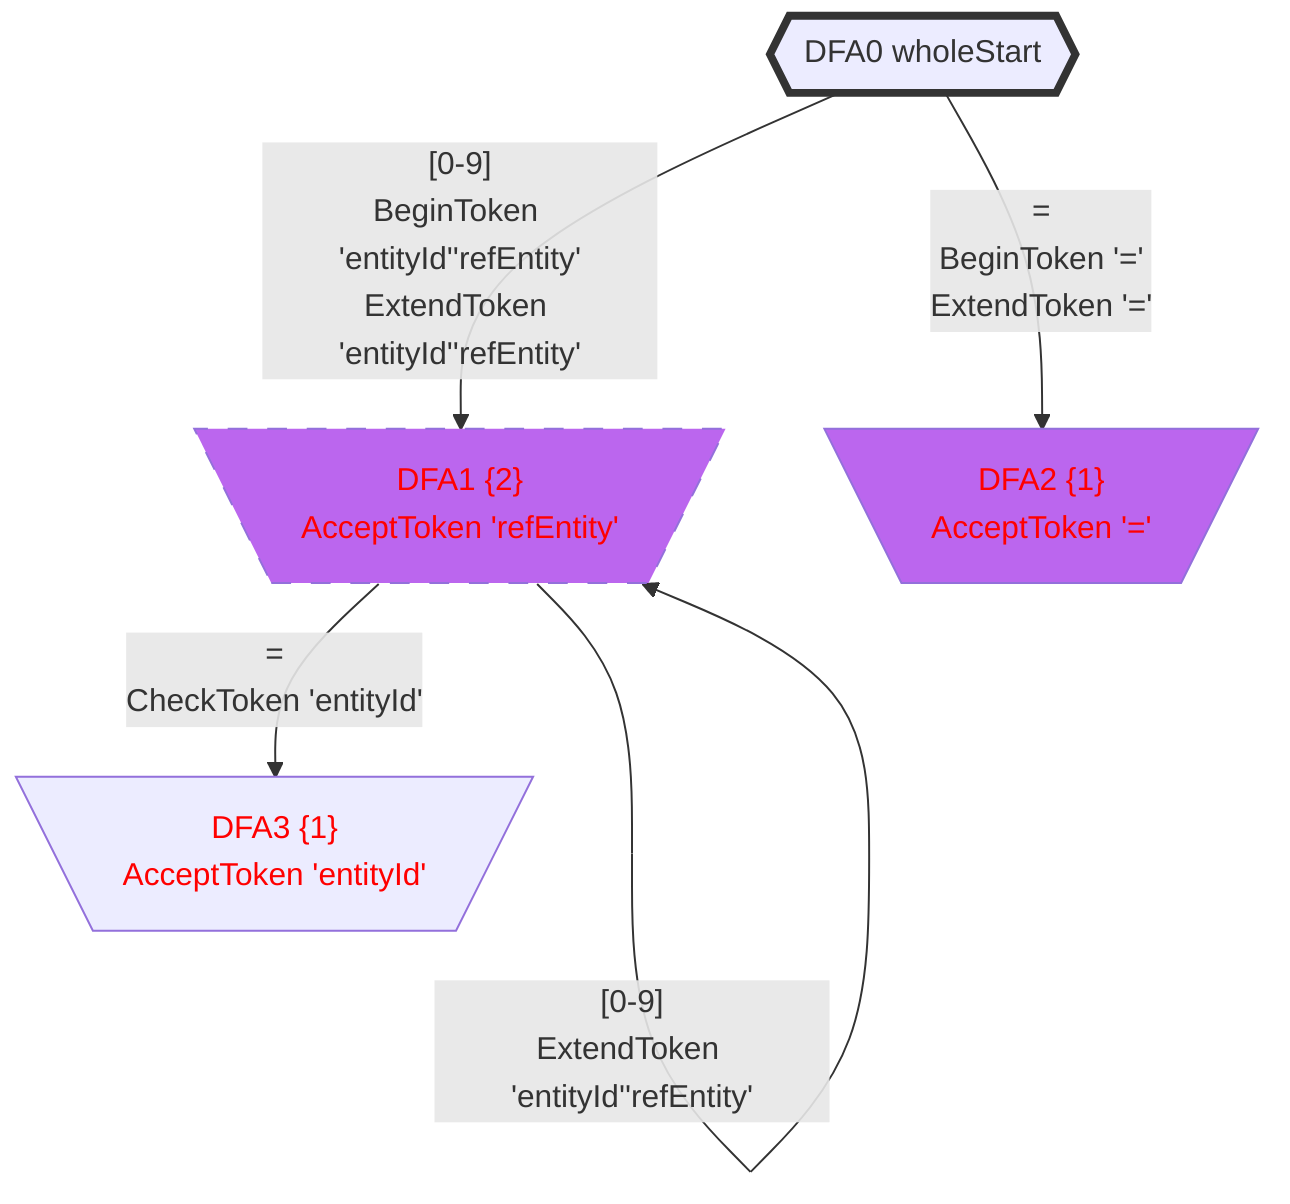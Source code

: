 flowchart
classDef c0001 color:#FF0000;
classDef c0010 stroke-dasharray: 10 10;
classDef c0011 stroke-dasharray: 10 10,color:#FF0000;
classDef c0100 fill:#BB66EE;
classDef c0101 fill:#BB66EE,color:#FF0000;
classDef c0110 fill:#BB66EE,stroke-dasharray: 10 10;
classDef c0111 fill:#BB66EE,stroke-dasharray: 10 10,color:#FF0000;
classDef c1000 stroke:#333,stroke-width:4px;
classDef c1001 stroke:#333,stroke-width:4px,color:#FF0000;
classDef c1010 stroke:#333,stroke-width:4px,stroke-dasharray: 10 10;
classDef c1011 stroke:#333,stroke-width:4px,stroke-dasharray: 10 10,color:#FF0000;
classDef c1100 stroke:#333,stroke-width:4px,fill:#BB66EE;
classDef c1101 stroke:#333,stroke-width:4px,fill:#BB66EE,color:#FF0000;
classDef c1110 stroke:#333,stroke-width:4px,fill:#BB66EE,stroke-dasharray: 10 10;
classDef c1111 stroke:#333,stroke-width:4px,fill:#BB66EE,stroke-dasharray: 10 10,color:#FF0000;
DFA0_-1191917276{{"DFA0 wholeStart"}}
class DFA0_-1191917276 c1000;
DFA1_635551321[\"DFA1 {2}
AcceptToken 'refEntity'"/]
class DFA1_635551321 c0111;
DFA2_-740525413[\"DFA2 {1}
AcceptToken '='"/]
class DFA2_-740525413 c0101;
DFA3_-374645365[\"DFA3 {1}
AcceptToken 'entityId'"/]
class DFA3_-374645365 c0001;
DFA0_-1191917276 -->|"[0-9]
BeginToken 'entityId''refEntity'
ExtendToken 'entityId''refEntity'"|DFA1_635551321
DFA0_-1191917276 -->|"=
BeginToken '='
ExtendToken '='"|DFA2_-740525413
DFA1_635551321 -->|"[0-9]
ExtendToken 'entityId''refEntity'"|DFA1_635551321
DFA1_635551321 -->|"=
CheckToken 'entityId'"|DFA3_-374645365